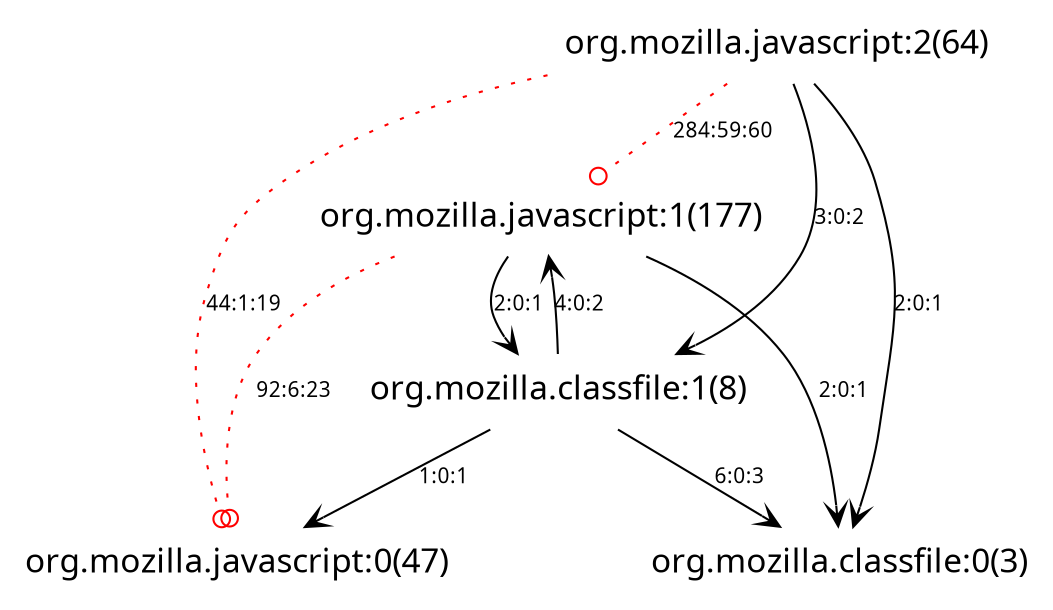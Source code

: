 digraph classfile_2_javascript { 
 node [shape=plaintext, fontname=Skia, fontsize=16] 
edge [fontname=Skia, fontsize = 10];
4[ label="org.mozilla.javascript:1(177)"];
3[ label="org.mozilla.javascript:2(64)"];
2[ label="org.mozilla.classfile:1(8)"];
1[ label="org.mozilla.javascript:0(47)"];
0[ label="org.mozilla.classfile:0(3)"];
2->0[color="black", arrowhead="vee", label = "6:0:3"];
2->4[color="black", arrowhead="vee", label = "4:0:2"];
2->1[color="black", arrowhead="vee", label = "1:0:1"];
3->1[color="red",  arrowhead="odot", style="dotted", label = "44:1:19"];
3->4[color="red",  arrowhead="odot", style="dotted", label = "284:59:60"];
3->0[color="black", arrowhead="vee", label = "2:0:1"];
3->2[color="black", arrowhead="vee", label = "3:0:2"];
4->1[color="red",  arrowhead="odot", style="dotted", label = "92:6:23"];
4->0[color="black", arrowhead="vee", label = "2:0:1"];
4->2[color="black", arrowhead="vee", label = "2:0:1"]
}